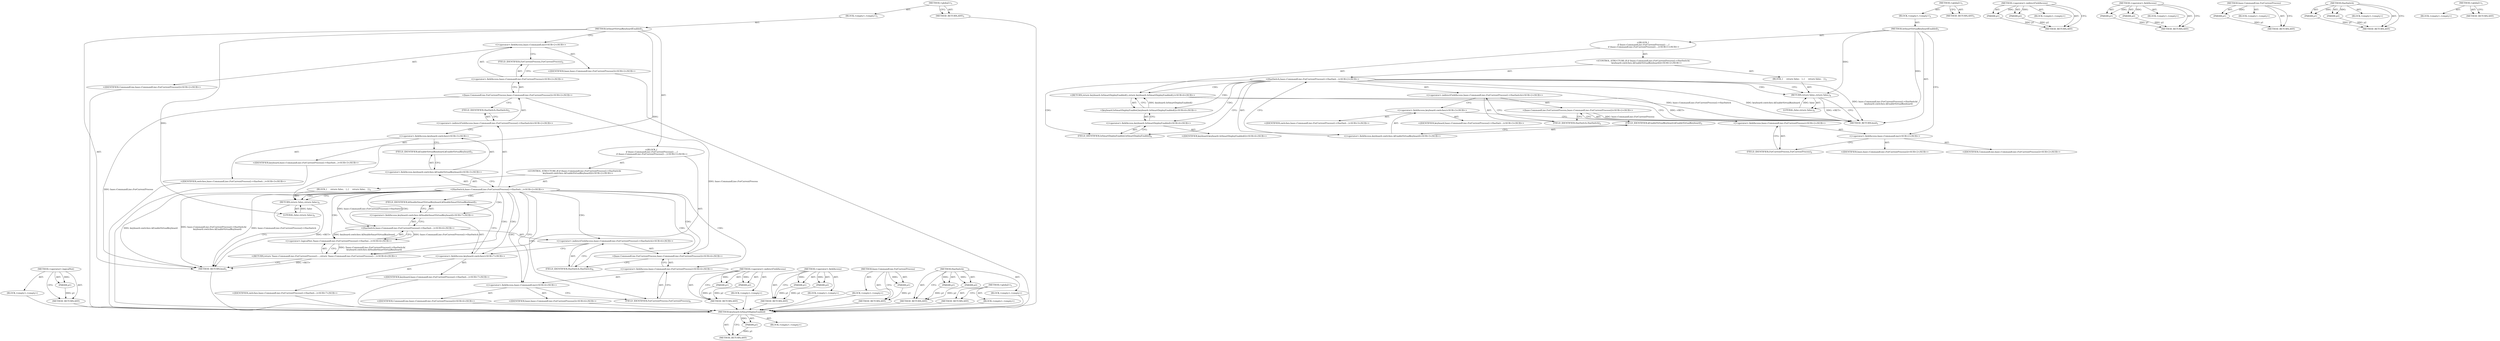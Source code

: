 digraph "&lt;global&gt;" {
vulnerable_84 [label=<(METHOD,&lt;operator&gt;.logicalNot)>];
vulnerable_85 [label=<(PARAM,p1)>];
vulnerable_86 [label=<(BLOCK,&lt;empty&gt;,&lt;empty&gt;)>];
vulnerable_87 [label=<(METHOD_RETURN,ANY)>];
vulnerable_6 [label=<(METHOD,&lt;global&gt;)<SUB>1</SUB>>];
vulnerable_7 [label=<(BLOCK,&lt;empty&gt;,&lt;empty&gt;)<SUB>1</SUB>>];
vulnerable_8 [label=<(METHOD,IsSmartVirtualKeyboardEnabled)<SUB>1</SUB>>];
vulnerable_9 [label="<(BLOCK,{
  if (base::CommandLine::ForCurrentProcess()-...,{
  if (base::CommandLine::ForCurrentProcess()-...)<SUB>1</SUB>>"];
vulnerable_10 [label="<(CONTROL_STRUCTURE,IF,if (base::CommandLine::ForCurrentProcess()-&gt;HasSwitch(
           keyboard::switches::kEnableVirtualKeyboard)))<SUB>2</SUB>>"];
vulnerable_11 [label="<(HasSwitch,base::CommandLine::ForCurrentProcess()-&gt;HasSwit...)<SUB>2</SUB>>"];
vulnerable_12 [label="<(&lt;operator&gt;.indirectFieldAccess,base::CommandLine::ForCurrentProcess()-&gt;HasSwitch)<SUB>2</SUB>>"];
vulnerable_13 [label="<(base.CommandLine.ForCurrentProcess,base::CommandLine::ForCurrentProcess())<SUB>2</SUB>>"];
vulnerable_14 [label="<(&lt;operator&gt;.fieldAccess,base::CommandLine::ForCurrentProcess)<SUB>2</SUB>>"];
vulnerable_15 [label="<(&lt;operator&gt;.fieldAccess,base::CommandLine)<SUB>2</SUB>>"];
vulnerable_16 [label="<(IDENTIFIER,base,base::CommandLine::ForCurrentProcess())<SUB>2</SUB>>"];
vulnerable_17 [label="<(IDENTIFIER,CommandLine,base::CommandLine::ForCurrentProcess())<SUB>2</SUB>>"];
vulnerable_18 [label=<(FIELD_IDENTIFIER,ForCurrentProcess,ForCurrentProcess)<SUB>2</SUB>>];
vulnerable_19 [label=<(FIELD_IDENTIFIER,HasSwitch,HasSwitch)<SUB>2</SUB>>];
vulnerable_20 [label="<(&lt;operator&gt;.fieldAccess,keyboard::switches::kEnableVirtualKeyboard)<SUB>3</SUB>>"];
vulnerable_21 [label="<(&lt;operator&gt;.fieldAccess,keyboard::switches)<SUB>3</SUB>>"];
vulnerable_22 [label="<(IDENTIFIER,keyboard,base::CommandLine::ForCurrentProcess()-&gt;HasSwit...)<SUB>3</SUB>>"];
vulnerable_23 [label="<(IDENTIFIER,switches,base::CommandLine::ForCurrentProcess()-&gt;HasSwit...)<SUB>3</SUB>>"];
vulnerable_24 [label=<(FIELD_IDENTIFIER,kEnableVirtualKeyboard,kEnableVirtualKeyboard)<SUB>3</SUB>>];
vulnerable_25 [label=<(BLOCK,{
     return false;
   },{
     return false;
   })<SUB>3</SUB>>];
vulnerable_26 [label=<(RETURN,return false;,return false;)<SUB>4</SUB>>];
vulnerable_27 [label=<(LITERAL,false,return false;)<SUB>4</SUB>>];
vulnerable_28 [label="<(RETURN,return !base::CommandLine::ForCurrentProcess()-...,return !base::CommandLine::ForCurrentProcess()-...)<SUB>6</SUB>>"];
vulnerable_29 [label="<(&lt;operator&gt;.logicalNot,!base::CommandLine::ForCurrentProcess()-&gt;HasSwi...)<SUB>6</SUB>>"];
vulnerable_30 [label="<(HasSwitch,base::CommandLine::ForCurrentProcess()-&gt;HasSwit...)<SUB>6</SUB>>"];
vulnerable_31 [label="<(&lt;operator&gt;.indirectFieldAccess,base::CommandLine::ForCurrentProcess()-&gt;HasSwitch)<SUB>6</SUB>>"];
vulnerable_32 [label="<(base.CommandLine.ForCurrentProcess,base::CommandLine::ForCurrentProcess())<SUB>6</SUB>>"];
vulnerable_33 [label="<(&lt;operator&gt;.fieldAccess,base::CommandLine::ForCurrentProcess)<SUB>6</SUB>>"];
vulnerable_34 [label="<(&lt;operator&gt;.fieldAccess,base::CommandLine)<SUB>6</SUB>>"];
vulnerable_35 [label="<(IDENTIFIER,base,base::CommandLine::ForCurrentProcess())<SUB>6</SUB>>"];
vulnerable_36 [label="<(IDENTIFIER,CommandLine,base::CommandLine::ForCurrentProcess())<SUB>6</SUB>>"];
vulnerable_37 [label=<(FIELD_IDENTIFIER,ForCurrentProcess,ForCurrentProcess)<SUB>6</SUB>>];
vulnerable_38 [label=<(FIELD_IDENTIFIER,HasSwitch,HasSwitch)<SUB>6</SUB>>];
vulnerable_39 [label="<(&lt;operator&gt;.fieldAccess,keyboard::switches::kDisableSmartVirtualKeyboard)<SUB>7</SUB>>"];
vulnerable_40 [label="<(&lt;operator&gt;.fieldAccess,keyboard::switches)<SUB>7</SUB>>"];
vulnerable_41 [label="<(IDENTIFIER,keyboard,base::CommandLine::ForCurrentProcess()-&gt;HasSwit...)<SUB>7</SUB>>"];
vulnerable_42 [label="<(IDENTIFIER,switches,base::CommandLine::ForCurrentProcess()-&gt;HasSwit...)<SUB>7</SUB>>"];
vulnerable_43 [label=<(FIELD_IDENTIFIER,kDisableSmartVirtualKeyboard,kDisableSmartVirtualKeyboard)<SUB>7</SUB>>];
vulnerable_44 [label=<(METHOD_RETURN,bool)<SUB>1</SUB>>];
vulnerable_46 [label=<(METHOD_RETURN,ANY)<SUB>1</SUB>>];
vulnerable_70 [label=<(METHOD,&lt;operator&gt;.indirectFieldAccess)>];
vulnerable_71 [label=<(PARAM,p1)>];
vulnerable_72 [label=<(PARAM,p2)>];
vulnerable_73 [label=<(BLOCK,&lt;empty&gt;,&lt;empty&gt;)>];
vulnerable_74 [label=<(METHOD_RETURN,ANY)>];
vulnerable_79 [label=<(METHOD,&lt;operator&gt;.fieldAccess)>];
vulnerable_80 [label=<(PARAM,p1)>];
vulnerable_81 [label=<(PARAM,p2)>];
vulnerable_82 [label=<(BLOCK,&lt;empty&gt;,&lt;empty&gt;)>];
vulnerable_83 [label=<(METHOD_RETURN,ANY)>];
vulnerable_75 [label=<(METHOD,base.CommandLine.ForCurrentProcess)>];
vulnerable_76 [label=<(PARAM,p1)>];
vulnerable_77 [label=<(BLOCK,&lt;empty&gt;,&lt;empty&gt;)>];
vulnerable_78 [label=<(METHOD_RETURN,ANY)>];
vulnerable_65 [label=<(METHOD,HasSwitch)>];
vulnerable_66 [label=<(PARAM,p1)>];
vulnerable_67 [label=<(PARAM,p2)>];
vulnerable_68 [label=<(BLOCK,&lt;empty&gt;,&lt;empty&gt;)>];
vulnerable_69 [label=<(METHOD_RETURN,ANY)>];
vulnerable_59 [label=<(METHOD,&lt;global&gt;)<SUB>1</SUB>>];
vulnerable_60 [label=<(BLOCK,&lt;empty&gt;,&lt;empty&gt;)>];
vulnerable_61 [label=<(METHOD_RETURN,ANY)>];
fixed_73 [label=<(METHOD,keyboard.IsSmartDeployEnabled)>];
fixed_74 [label=<(PARAM,p1)>];
fixed_75 [label=<(BLOCK,&lt;empty&gt;,&lt;empty&gt;)>];
fixed_76 [label=<(METHOD_RETURN,ANY)>];
fixed_6 [label=<(METHOD,&lt;global&gt;)<SUB>1</SUB>>];
fixed_7 [label=<(BLOCK,&lt;empty&gt;,&lt;empty&gt;)<SUB>1</SUB>>];
fixed_8 [label=<(METHOD,IsSmartVirtualKeyboardEnabled)<SUB>1</SUB>>];
fixed_9 [label="<(BLOCK,{
  if (base::CommandLine::ForCurrentProcess()-...,{
  if (base::CommandLine::ForCurrentProcess()-...)<SUB>1</SUB>>"];
fixed_10 [label="<(CONTROL_STRUCTURE,IF,if (base::CommandLine::ForCurrentProcess()-&gt;HasSwitch(
           keyboard::switches::kEnableVirtualKeyboard)))<SUB>2</SUB>>"];
fixed_11 [label="<(HasSwitch,base::CommandLine::ForCurrentProcess()-&gt;HasSwit...)<SUB>2</SUB>>"];
fixed_12 [label="<(&lt;operator&gt;.indirectFieldAccess,base::CommandLine::ForCurrentProcess()-&gt;HasSwitch)<SUB>2</SUB>>"];
fixed_13 [label="<(base.CommandLine.ForCurrentProcess,base::CommandLine::ForCurrentProcess())<SUB>2</SUB>>"];
fixed_14 [label="<(&lt;operator&gt;.fieldAccess,base::CommandLine::ForCurrentProcess)<SUB>2</SUB>>"];
fixed_15 [label="<(&lt;operator&gt;.fieldAccess,base::CommandLine)<SUB>2</SUB>>"];
fixed_16 [label="<(IDENTIFIER,base,base::CommandLine::ForCurrentProcess())<SUB>2</SUB>>"];
fixed_17 [label="<(IDENTIFIER,CommandLine,base::CommandLine::ForCurrentProcess())<SUB>2</SUB>>"];
fixed_18 [label=<(FIELD_IDENTIFIER,ForCurrentProcess,ForCurrentProcess)<SUB>2</SUB>>];
fixed_19 [label=<(FIELD_IDENTIFIER,HasSwitch,HasSwitch)<SUB>2</SUB>>];
fixed_20 [label="<(&lt;operator&gt;.fieldAccess,keyboard::switches::kEnableVirtualKeyboard)<SUB>3</SUB>>"];
fixed_21 [label="<(&lt;operator&gt;.fieldAccess,keyboard::switches)<SUB>3</SUB>>"];
fixed_22 [label="<(IDENTIFIER,keyboard,base::CommandLine::ForCurrentProcess()-&gt;HasSwit...)<SUB>3</SUB>>"];
fixed_23 [label="<(IDENTIFIER,switches,base::CommandLine::ForCurrentProcess()-&gt;HasSwit...)<SUB>3</SUB>>"];
fixed_24 [label=<(FIELD_IDENTIFIER,kEnableVirtualKeyboard,kEnableVirtualKeyboard)<SUB>3</SUB>>];
fixed_25 [label=<(BLOCK,{
     return false;
   },{
     return false;
   })<SUB>3</SUB>>];
fixed_26 [label=<(RETURN,return false;,return false;)<SUB>4</SUB>>];
fixed_27 [label=<(LITERAL,false,return false;)<SUB>4</SUB>>];
fixed_28 [label="<(RETURN,return keyboard::IsSmartDeployEnabled();,return keyboard::IsSmartDeployEnabled();)<SUB>6</SUB>>"];
fixed_29 [label="<(keyboard.IsSmartDeployEnabled,keyboard::IsSmartDeployEnabled())<SUB>6</SUB>>"];
fixed_30 [label="<(&lt;operator&gt;.fieldAccess,keyboard::IsSmartDeployEnabled)<SUB>6</SUB>>"];
fixed_31 [label="<(IDENTIFIER,keyboard,keyboard::IsSmartDeployEnabled())<SUB>6</SUB>>"];
fixed_32 [label=<(FIELD_IDENTIFIER,IsSmartDeployEnabled,IsSmartDeployEnabled)<SUB>6</SUB>>];
fixed_33 [label=<(METHOD_RETURN,bool)<SUB>1</SUB>>];
fixed_35 [label=<(METHOD_RETURN,ANY)<SUB>1</SUB>>];
fixed_59 [label=<(METHOD,&lt;operator&gt;.indirectFieldAccess)>];
fixed_60 [label=<(PARAM,p1)>];
fixed_61 [label=<(PARAM,p2)>];
fixed_62 [label=<(BLOCK,&lt;empty&gt;,&lt;empty&gt;)>];
fixed_63 [label=<(METHOD_RETURN,ANY)>];
fixed_68 [label=<(METHOD,&lt;operator&gt;.fieldAccess)>];
fixed_69 [label=<(PARAM,p1)>];
fixed_70 [label=<(PARAM,p2)>];
fixed_71 [label=<(BLOCK,&lt;empty&gt;,&lt;empty&gt;)>];
fixed_72 [label=<(METHOD_RETURN,ANY)>];
fixed_64 [label=<(METHOD,base.CommandLine.ForCurrentProcess)>];
fixed_65 [label=<(PARAM,p1)>];
fixed_66 [label=<(BLOCK,&lt;empty&gt;,&lt;empty&gt;)>];
fixed_67 [label=<(METHOD_RETURN,ANY)>];
fixed_54 [label=<(METHOD,HasSwitch)>];
fixed_55 [label=<(PARAM,p1)>];
fixed_56 [label=<(PARAM,p2)>];
fixed_57 [label=<(BLOCK,&lt;empty&gt;,&lt;empty&gt;)>];
fixed_58 [label=<(METHOD_RETURN,ANY)>];
fixed_48 [label=<(METHOD,&lt;global&gt;)<SUB>1</SUB>>];
fixed_49 [label=<(BLOCK,&lt;empty&gt;,&lt;empty&gt;)>];
fixed_50 [label=<(METHOD_RETURN,ANY)>];
vulnerable_84 -> vulnerable_85  [key=0, label="AST: "];
vulnerable_84 -> vulnerable_85  [key=1, label="DDG: "];
vulnerable_84 -> vulnerable_86  [key=0, label="AST: "];
vulnerable_84 -> vulnerable_87  [key=0, label="AST: "];
vulnerable_84 -> vulnerable_87  [key=1, label="CFG: "];
vulnerable_85 -> vulnerable_87  [key=0, label="DDG: p1"];
vulnerable_86 -> fixed_73  [key=0];
vulnerable_87 -> fixed_73  [key=0];
vulnerable_6 -> vulnerable_7  [key=0, label="AST: "];
vulnerable_6 -> vulnerable_46  [key=0, label="AST: "];
vulnerable_6 -> vulnerable_46  [key=1, label="CFG: "];
vulnerable_7 -> vulnerable_8  [key=0, label="AST: "];
vulnerable_8 -> vulnerable_9  [key=0, label="AST: "];
vulnerable_8 -> vulnerable_44  [key=0, label="AST: "];
vulnerable_8 -> vulnerable_15  [key=0, label="CFG: "];
vulnerable_8 -> vulnerable_26  [key=0, label="DDG: "];
vulnerable_8 -> vulnerable_27  [key=0, label="DDG: "];
vulnerable_9 -> vulnerable_10  [key=0, label="AST: "];
vulnerable_9 -> vulnerable_28  [key=0, label="AST: "];
vulnerable_10 -> vulnerable_11  [key=0, label="AST: "];
vulnerable_10 -> vulnerable_25  [key=0, label="AST: "];
vulnerable_11 -> vulnerable_12  [key=0, label="AST: "];
vulnerable_11 -> vulnerable_20  [key=0, label="AST: "];
vulnerable_11 -> vulnerable_26  [key=0, label="CFG: "];
vulnerable_11 -> vulnerable_26  [key=1, label="CDG: "];
vulnerable_11 -> vulnerable_34  [key=0, label="CFG: "];
vulnerable_11 -> vulnerable_34  [key=1, label="CDG: "];
vulnerable_11 -> vulnerable_44  [key=0, label="DDG: base::CommandLine::ForCurrentProcess()-&gt;HasSwitch"];
vulnerable_11 -> vulnerable_44  [key=1, label="DDG: keyboard::switches::kEnableVirtualKeyboard"];
vulnerable_11 -> vulnerable_44  [key=2, label="DDG: base::CommandLine::ForCurrentProcess()-&gt;HasSwitch(
           keyboard::switches::kEnableVirtualKeyboard)"];
vulnerable_11 -> vulnerable_30  [key=0, label="DDG: base::CommandLine::ForCurrentProcess()-&gt;HasSwitch"];
vulnerable_11 -> vulnerable_30  [key=1, label="CDG: "];
vulnerable_11 -> vulnerable_40  [key=0, label="CDG: "];
vulnerable_11 -> vulnerable_29  [key=0, label="CDG: "];
vulnerable_11 -> vulnerable_32  [key=0, label="CDG: "];
vulnerable_11 -> vulnerable_33  [key=0, label="CDG: "];
vulnerable_11 -> vulnerable_28  [key=0, label="CDG: "];
vulnerable_11 -> vulnerable_37  [key=0, label="CDG: "];
vulnerable_11 -> vulnerable_38  [key=0, label="CDG: "];
vulnerable_11 -> vulnerable_39  [key=0, label="CDG: "];
vulnerable_11 -> vulnerable_31  [key=0, label="CDG: "];
vulnerable_11 -> vulnerable_43  [key=0, label="CDG: "];
vulnerable_12 -> vulnerable_13  [key=0, label="AST: "];
vulnerable_12 -> vulnerable_19  [key=0, label="AST: "];
vulnerable_12 -> vulnerable_21  [key=0, label="CFG: "];
vulnerable_13 -> vulnerable_14  [key=0, label="AST: "];
vulnerable_13 -> vulnerable_19  [key=0, label="CFG: "];
vulnerable_13 -> vulnerable_44  [key=0, label="DDG: base::CommandLine::ForCurrentProcess"];
vulnerable_13 -> vulnerable_32  [key=0, label="DDG: base::CommandLine::ForCurrentProcess"];
vulnerable_14 -> vulnerable_15  [key=0, label="AST: "];
vulnerable_14 -> vulnerable_18  [key=0, label="AST: "];
vulnerable_14 -> vulnerable_13  [key=0, label="CFG: "];
vulnerable_15 -> vulnerable_16  [key=0, label="AST: "];
vulnerable_15 -> vulnerable_17  [key=0, label="AST: "];
vulnerable_15 -> vulnerable_18  [key=0, label="CFG: "];
vulnerable_16 -> fixed_73  [key=0];
vulnerable_17 -> fixed_73  [key=0];
vulnerable_18 -> vulnerable_14  [key=0, label="CFG: "];
vulnerable_19 -> vulnerable_12  [key=0, label="CFG: "];
vulnerable_20 -> vulnerable_21  [key=0, label="AST: "];
vulnerable_20 -> vulnerable_24  [key=0, label="AST: "];
vulnerable_20 -> vulnerable_11  [key=0, label="CFG: "];
vulnerable_21 -> vulnerable_22  [key=0, label="AST: "];
vulnerable_21 -> vulnerable_23  [key=0, label="AST: "];
vulnerable_21 -> vulnerable_24  [key=0, label="CFG: "];
vulnerable_22 -> fixed_73  [key=0];
vulnerable_23 -> fixed_73  [key=0];
vulnerable_24 -> vulnerable_20  [key=0, label="CFG: "];
vulnerable_25 -> vulnerable_26  [key=0, label="AST: "];
vulnerable_26 -> vulnerable_27  [key=0, label="AST: "];
vulnerable_26 -> vulnerable_44  [key=0, label="CFG: "];
vulnerable_26 -> vulnerable_44  [key=1, label="DDG: &lt;RET&gt;"];
vulnerable_27 -> vulnerable_26  [key=0, label="DDG: false"];
vulnerable_28 -> vulnerable_29  [key=0, label="AST: "];
vulnerable_28 -> vulnerable_44  [key=0, label="CFG: "];
vulnerable_28 -> vulnerable_44  [key=1, label="DDG: &lt;RET&gt;"];
vulnerable_29 -> vulnerable_30  [key=0, label="AST: "];
vulnerable_29 -> vulnerable_28  [key=0, label="CFG: "];
vulnerable_29 -> vulnerable_28  [key=1, label="DDG: !base::CommandLine::ForCurrentProcess()-&gt;HasSwitch(
      keyboard::switches::kDisableSmartVirtualKeyboard)"];
vulnerable_30 -> vulnerable_31  [key=0, label="AST: "];
vulnerable_30 -> vulnerable_39  [key=0, label="AST: "];
vulnerable_30 -> vulnerable_29  [key=0, label="CFG: "];
vulnerable_30 -> vulnerable_29  [key=1, label="DDG: base::CommandLine::ForCurrentProcess()-&gt;HasSwitch"];
vulnerable_30 -> vulnerable_29  [key=2, label="DDG: keyboard::switches::kDisableSmartVirtualKeyboard"];
vulnerable_31 -> vulnerable_32  [key=0, label="AST: "];
vulnerable_31 -> vulnerable_38  [key=0, label="AST: "];
vulnerable_31 -> vulnerable_40  [key=0, label="CFG: "];
vulnerable_32 -> vulnerable_33  [key=0, label="AST: "];
vulnerable_32 -> vulnerable_38  [key=0, label="CFG: "];
vulnerable_33 -> vulnerable_34  [key=0, label="AST: "];
vulnerable_33 -> vulnerable_37  [key=0, label="AST: "];
vulnerable_33 -> vulnerable_32  [key=0, label="CFG: "];
vulnerable_34 -> vulnerable_35  [key=0, label="AST: "];
vulnerable_34 -> vulnerable_36  [key=0, label="AST: "];
vulnerable_34 -> vulnerable_37  [key=0, label="CFG: "];
vulnerable_35 -> fixed_73  [key=0];
vulnerable_36 -> fixed_73  [key=0];
vulnerable_37 -> vulnerable_33  [key=0, label="CFG: "];
vulnerable_38 -> vulnerable_31  [key=0, label="CFG: "];
vulnerable_39 -> vulnerable_40  [key=0, label="AST: "];
vulnerable_39 -> vulnerable_43  [key=0, label="AST: "];
vulnerable_39 -> vulnerable_30  [key=0, label="CFG: "];
vulnerable_40 -> vulnerable_41  [key=0, label="AST: "];
vulnerable_40 -> vulnerable_42  [key=0, label="AST: "];
vulnerable_40 -> vulnerable_43  [key=0, label="CFG: "];
vulnerable_41 -> fixed_73  [key=0];
vulnerable_42 -> fixed_73  [key=0];
vulnerable_43 -> vulnerable_39  [key=0, label="CFG: "];
vulnerable_44 -> fixed_73  [key=0];
vulnerable_46 -> fixed_73  [key=0];
vulnerable_70 -> vulnerable_71  [key=0, label="AST: "];
vulnerable_70 -> vulnerable_71  [key=1, label="DDG: "];
vulnerable_70 -> vulnerable_73  [key=0, label="AST: "];
vulnerable_70 -> vulnerable_72  [key=0, label="AST: "];
vulnerable_70 -> vulnerable_72  [key=1, label="DDG: "];
vulnerable_70 -> vulnerable_74  [key=0, label="AST: "];
vulnerable_70 -> vulnerable_74  [key=1, label="CFG: "];
vulnerable_71 -> vulnerable_74  [key=0, label="DDG: p1"];
vulnerable_72 -> vulnerable_74  [key=0, label="DDG: p2"];
vulnerable_73 -> fixed_73  [key=0];
vulnerable_74 -> fixed_73  [key=0];
vulnerable_79 -> vulnerable_80  [key=0, label="AST: "];
vulnerable_79 -> vulnerable_80  [key=1, label="DDG: "];
vulnerable_79 -> vulnerable_82  [key=0, label="AST: "];
vulnerable_79 -> vulnerable_81  [key=0, label="AST: "];
vulnerable_79 -> vulnerable_81  [key=1, label="DDG: "];
vulnerable_79 -> vulnerable_83  [key=0, label="AST: "];
vulnerable_79 -> vulnerable_83  [key=1, label="CFG: "];
vulnerable_80 -> vulnerable_83  [key=0, label="DDG: p1"];
vulnerable_81 -> vulnerable_83  [key=0, label="DDG: p2"];
vulnerable_82 -> fixed_73  [key=0];
vulnerable_83 -> fixed_73  [key=0];
vulnerable_75 -> vulnerable_76  [key=0, label="AST: "];
vulnerable_75 -> vulnerable_76  [key=1, label="DDG: "];
vulnerable_75 -> vulnerable_77  [key=0, label="AST: "];
vulnerable_75 -> vulnerable_78  [key=0, label="AST: "];
vulnerable_75 -> vulnerable_78  [key=1, label="CFG: "];
vulnerable_76 -> vulnerable_78  [key=0, label="DDG: p1"];
vulnerable_77 -> fixed_73  [key=0];
vulnerable_78 -> fixed_73  [key=0];
vulnerable_65 -> vulnerable_66  [key=0, label="AST: "];
vulnerable_65 -> vulnerable_66  [key=1, label="DDG: "];
vulnerable_65 -> vulnerable_68  [key=0, label="AST: "];
vulnerable_65 -> vulnerable_67  [key=0, label="AST: "];
vulnerable_65 -> vulnerable_67  [key=1, label="DDG: "];
vulnerable_65 -> vulnerable_69  [key=0, label="AST: "];
vulnerable_65 -> vulnerable_69  [key=1, label="CFG: "];
vulnerable_66 -> vulnerable_69  [key=0, label="DDG: p1"];
vulnerable_67 -> vulnerable_69  [key=0, label="DDG: p2"];
vulnerable_68 -> fixed_73  [key=0];
vulnerable_69 -> fixed_73  [key=0];
vulnerable_59 -> vulnerable_60  [key=0, label="AST: "];
vulnerable_59 -> vulnerable_61  [key=0, label="AST: "];
vulnerable_59 -> vulnerable_61  [key=1, label="CFG: "];
vulnerable_60 -> fixed_73  [key=0];
vulnerable_61 -> fixed_73  [key=0];
fixed_73 -> fixed_74  [key=0, label="AST: "];
fixed_73 -> fixed_74  [key=1, label="DDG: "];
fixed_73 -> fixed_75  [key=0, label="AST: "];
fixed_73 -> fixed_76  [key=0, label="AST: "];
fixed_73 -> fixed_76  [key=1, label="CFG: "];
fixed_74 -> fixed_76  [key=0, label="DDG: p1"];
fixed_6 -> fixed_7  [key=0, label="AST: "];
fixed_6 -> fixed_35  [key=0, label="AST: "];
fixed_6 -> fixed_35  [key=1, label="CFG: "];
fixed_7 -> fixed_8  [key=0, label="AST: "];
fixed_8 -> fixed_9  [key=0, label="AST: "];
fixed_8 -> fixed_33  [key=0, label="AST: "];
fixed_8 -> fixed_15  [key=0, label="CFG: "];
fixed_8 -> fixed_26  [key=0, label="DDG: "];
fixed_8 -> fixed_27  [key=0, label="DDG: "];
fixed_9 -> fixed_10  [key=0, label="AST: "];
fixed_9 -> fixed_28  [key=0, label="AST: "];
fixed_10 -> fixed_11  [key=0, label="AST: "];
fixed_10 -> fixed_25  [key=0, label="AST: "];
fixed_11 -> fixed_12  [key=0, label="AST: "];
fixed_11 -> fixed_20  [key=0, label="AST: "];
fixed_11 -> fixed_26  [key=0, label="CFG: "];
fixed_11 -> fixed_26  [key=1, label="CDG: "];
fixed_11 -> fixed_32  [key=0, label="CFG: "];
fixed_11 -> fixed_32  [key=1, label="CDG: "];
fixed_11 -> fixed_33  [key=0, label="DDG: base::CommandLine::ForCurrentProcess()-&gt;HasSwitch"];
fixed_11 -> fixed_33  [key=1, label="DDG: keyboard::switches::kEnableVirtualKeyboard"];
fixed_11 -> fixed_33  [key=2, label="DDG: base::CommandLine::ForCurrentProcess()-&gt;HasSwitch(
           keyboard::switches::kEnableVirtualKeyboard)"];
fixed_11 -> fixed_30  [key=0, label="CDG: "];
fixed_11 -> fixed_29  [key=0, label="CDG: "];
fixed_11 -> fixed_28  [key=0, label="CDG: "];
fixed_12 -> fixed_13  [key=0, label="AST: "];
fixed_12 -> fixed_19  [key=0, label="AST: "];
fixed_12 -> fixed_21  [key=0, label="CFG: "];
fixed_13 -> fixed_14  [key=0, label="AST: "];
fixed_13 -> fixed_19  [key=0, label="CFG: "];
fixed_13 -> fixed_33  [key=0, label="DDG: base::CommandLine::ForCurrentProcess"];
fixed_14 -> fixed_15  [key=0, label="AST: "];
fixed_14 -> fixed_18  [key=0, label="AST: "];
fixed_14 -> fixed_13  [key=0, label="CFG: "];
fixed_15 -> fixed_16  [key=0, label="AST: "];
fixed_15 -> fixed_17  [key=0, label="AST: "];
fixed_15 -> fixed_18  [key=0, label="CFG: "];
fixed_18 -> fixed_14  [key=0, label="CFG: "];
fixed_19 -> fixed_12  [key=0, label="CFG: "];
fixed_20 -> fixed_21  [key=0, label="AST: "];
fixed_20 -> fixed_24  [key=0, label="AST: "];
fixed_20 -> fixed_11  [key=0, label="CFG: "];
fixed_21 -> fixed_22  [key=0, label="AST: "];
fixed_21 -> fixed_23  [key=0, label="AST: "];
fixed_21 -> fixed_24  [key=0, label="CFG: "];
fixed_24 -> fixed_20  [key=0, label="CFG: "];
fixed_25 -> fixed_26  [key=0, label="AST: "];
fixed_26 -> fixed_27  [key=0, label="AST: "];
fixed_26 -> fixed_33  [key=0, label="CFG: "];
fixed_26 -> fixed_33  [key=1, label="DDG: &lt;RET&gt;"];
fixed_27 -> fixed_26  [key=0, label="DDG: false"];
fixed_28 -> fixed_29  [key=0, label="AST: "];
fixed_28 -> fixed_33  [key=0, label="CFG: "];
fixed_28 -> fixed_33  [key=1, label="DDG: &lt;RET&gt;"];
fixed_29 -> fixed_30  [key=0, label="AST: "];
fixed_29 -> fixed_28  [key=0, label="CFG: "];
fixed_29 -> fixed_28  [key=1, label="DDG: keyboard::IsSmartDeployEnabled()"];
fixed_30 -> fixed_31  [key=0, label="AST: "];
fixed_30 -> fixed_32  [key=0, label="AST: "];
fixed_30 -> fixed_29  [key=0, label="CFG: "];
fixed_32 -> fixed_30  [key=0, label="CFG: "];
fixed_59 -> fixed_60  [key=0, label="AST: "];
fixed_59 -> fixed_60  [key=1, label="DDG: "];
fixed_59 -> fixed_62  [key=0, label="AST: "];
fixed_59 -> fixed_61  [key=0, label="AST: "];
fixed_59 -> fixed_61  [key=1, label="DDG: "];
fixed_59 -> fixed_63  [key=0, label="AST: "];
fixed_59 -> fixed_63  [key=1, label="CFG: "];
fixed_60 -> fixed_63  [key=0, label="DDG: p1"];
fixed_61 -> fixed_63  [key=0, label="DDG: p2"];
fixed_68 -> fixed_69  [key=0, label="AST: "];
fixed_68 -> fixed_69  [key=1, label="DDG: "];
fixed_68 -> fixed_71  [key=0, label="AST: "];
fixed_68 -> fixed_70  [key=0, label="AST: "];
fixed_68 -> fixed_70  [key=1, label="DDG: "];
fixed_68 -> fixed_72  [key=0, label="AST: "];
fixed_68 -> fixed_72  [key=1, label="CFG: "];
fixed_69 -> fixed_72  [key=0, label="DDG: p1"];
fixed_70 -> fixed_72  [key=0, label="DDG: p2"];
fixed_64 -> fixed_65  [key=0, label="AST: "];
fixed_64 -> fixed_65  [key=1, label="DDG: "];
fixed_64 -> fixed_66  [key=0, label="AST: "];
fixed_64 -> fixed_67  [key=0, label="AST: "];
fixed_64 -> fixed_67  [key=1, label="CFG: "];
fixed_65 -> fixed_67  [key=0, label="DDG: p1"];
fixed_54 -> fixed_55  [key=0, label="AST: "];
fixed_54 -> fixed_55  [key=1, label="DDG: "];
fixed_54 -> fixed_57  [key=0, label="AST: "];
fixed_54 -> fixed_56  [key=0, label="AST: "];
fixed_54 -> fixed_56  [key=1, label="DDG: "];
fixed_54 -> fixed_58  [key=0, label="AST: "];
fixed_54 -> fixed_58  [key=1, label="CFG: "];
fixed_55 -> fixed_58  [key=0, label="DDG: p1"];
fixed_56 -> fixed_58  [key=0, label="DDG: p2"];
fixed_48 -> fixed_49  [key=0, label="AST: "];
fixed_48 -> fixed_50  [key=0, label="AST: "];
fixed_48 -> fixed_50  [key=1, label="CFG: "];
}
